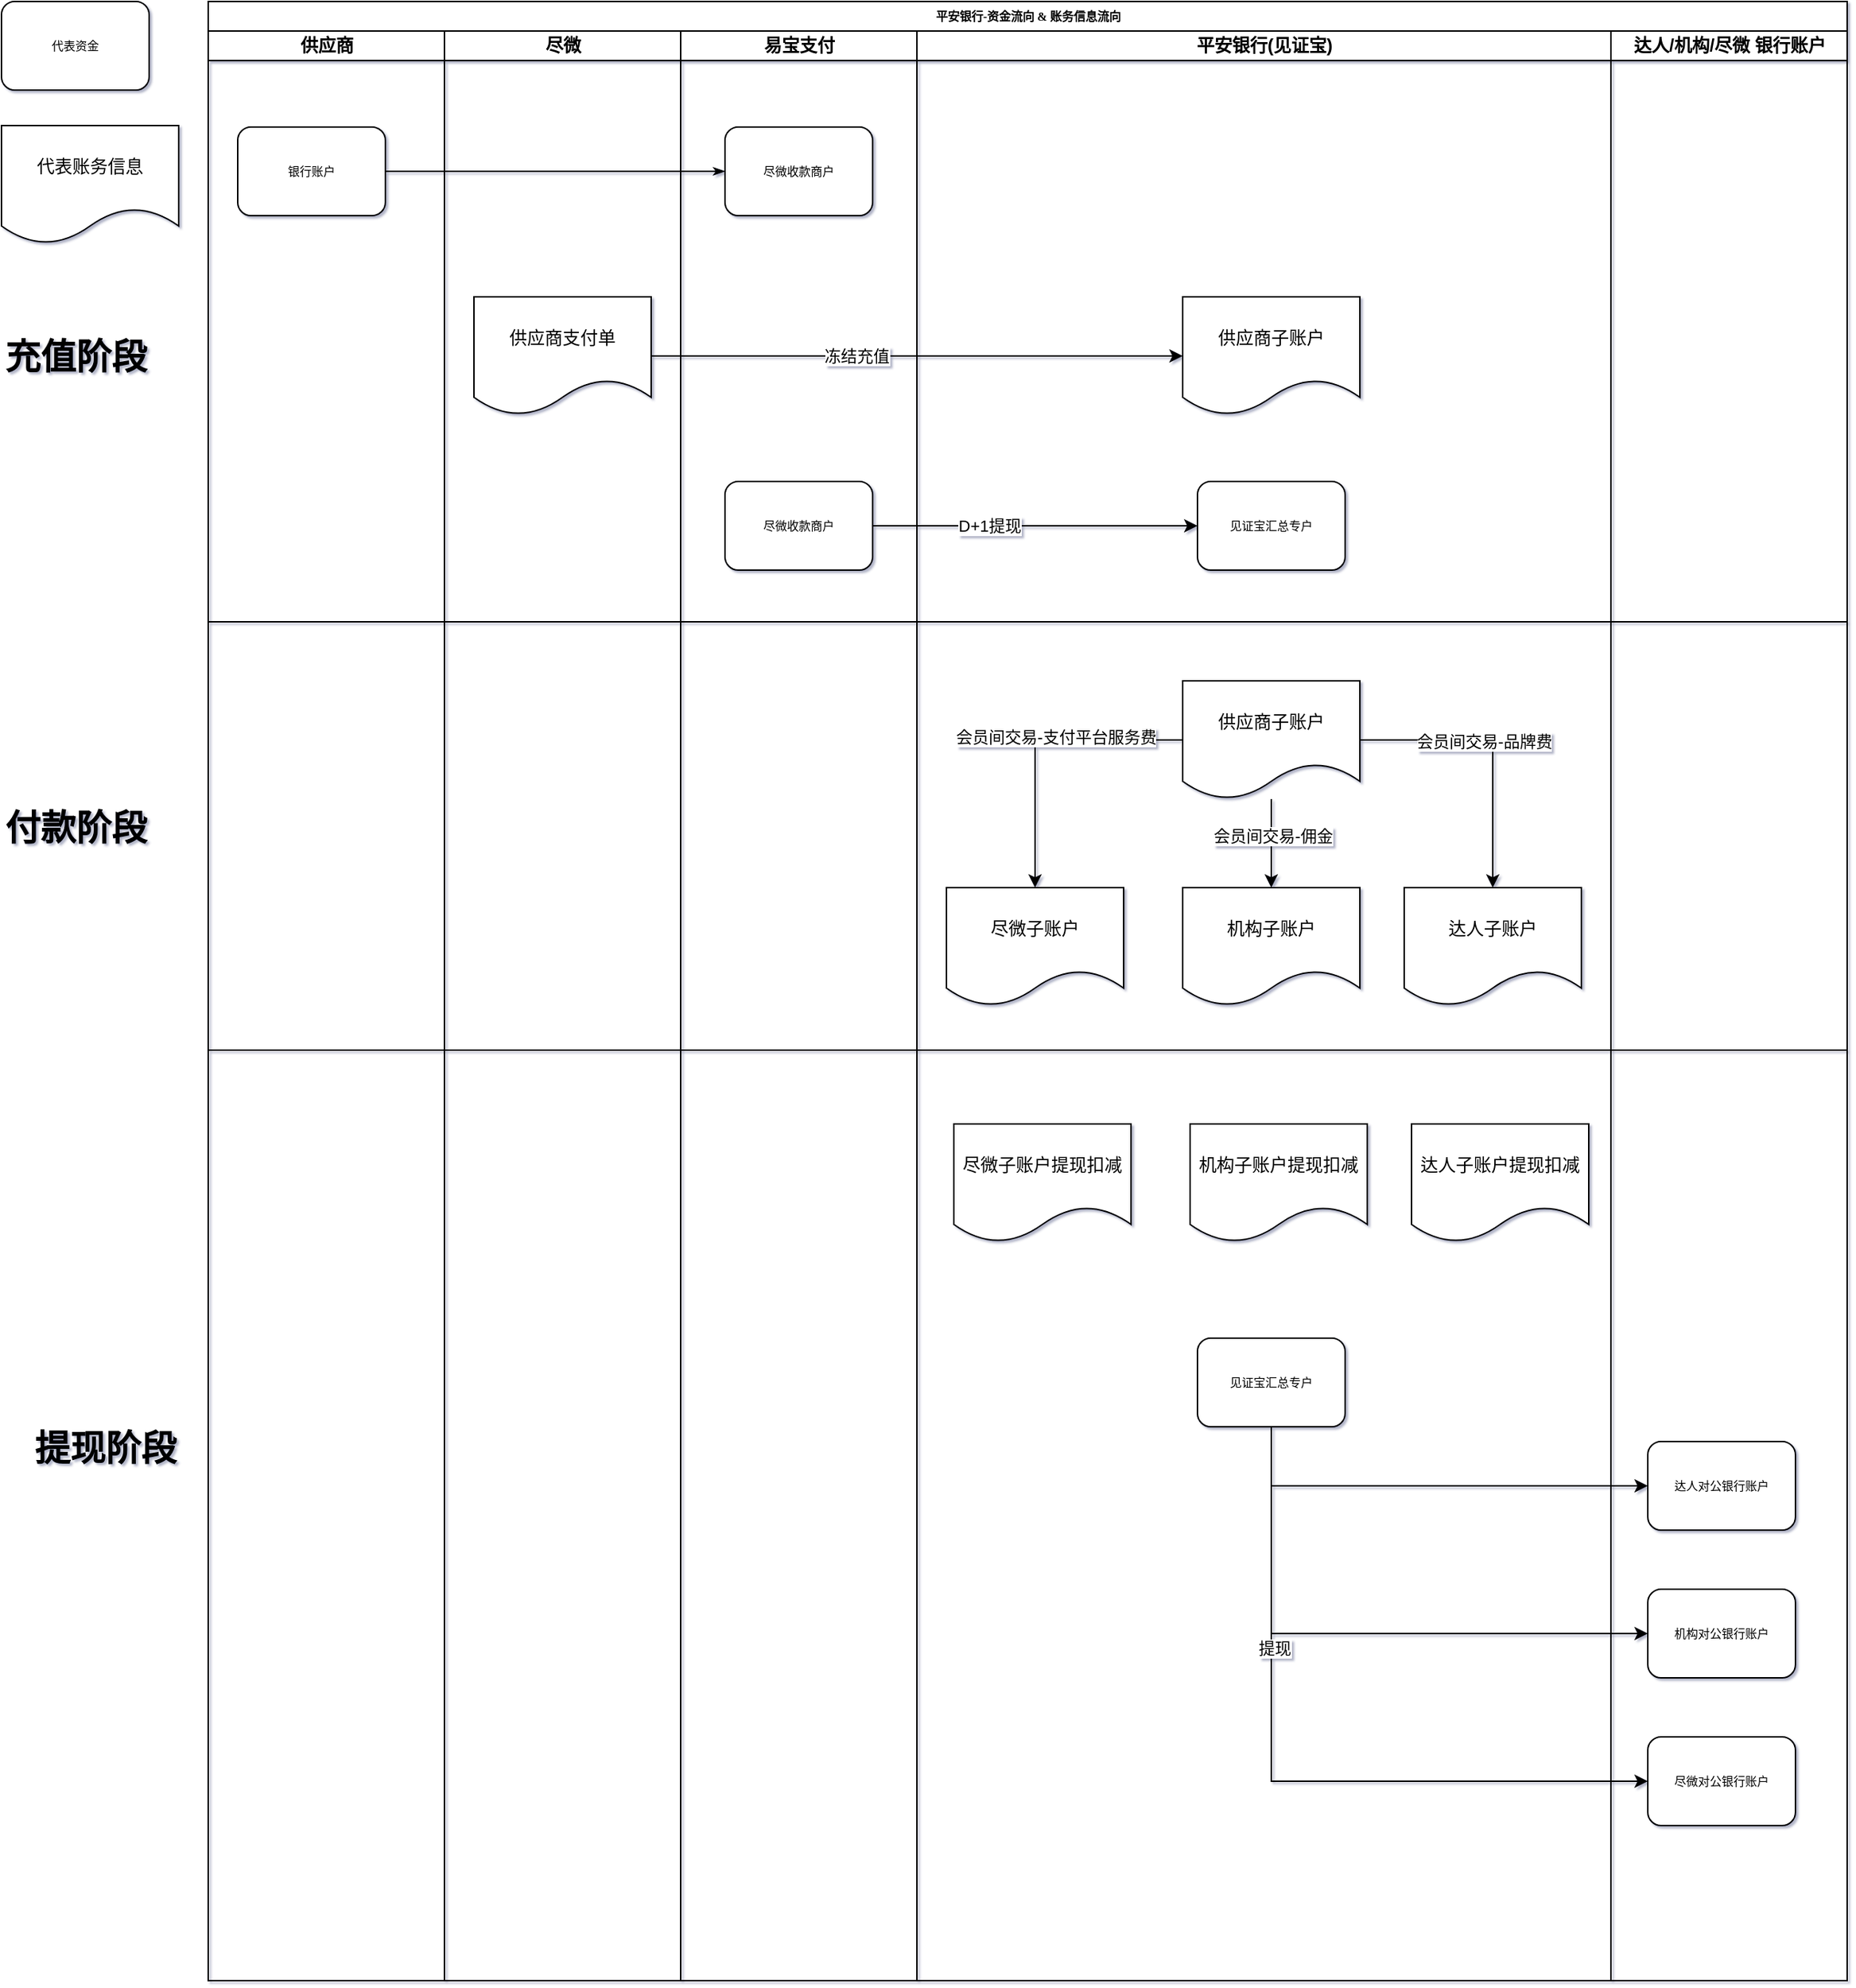 <mxfile version="15.9.6" type="github">
  <diagram name="Page-1" id="74e2e168-ea6b-b213-b513-2b3c1d86103e">
    <mxGraphModel dx="2526" dy="737" grid="0" gridSize="10" guides="1" tooltips="1" connect="1" arrows="1" fold="1" page="1" pageScale="1" pageWidth="1100" pageHeight="850" background="#FFFFFF" math="0" shadow="1">
      <root>
        <mxCell id="0" />
        <mxCell id="1" parent="0" />
        <mxCell id="77e6c97f196da883-1" value="平安银行-资金流向 &amp;amp; 账务信息流向" style="swimlane;html=1;childLayout=stackLayout;startSize=20;rounded=0;shadow=0;labelBackgroundColor=none;strokeWidth=1;fontFamily=Verdana;fontSize=8;align=center;" parent="1" vertex="1">
          <mxGeometry x="70" y="40" width="1110" height="1340" as="geometry" />
        </mxCell>
        <mxCell id="77e6c97f196da883-2" value="供应商" style="swimlane;html=1;startSize=20;" parent="77e6c97f196da883-1" vertex="1">
          <mxGeometry y="20" width="160" height="1320" as="geometry" />
        </mxCell>
        <mxCell id="77e6c97f196da883-8" value="银行账户" style="rounded=1;whiteSpace=wrap;html=1;shadow=0;labelBackgroundColor=none;strokeWidth=1;fontFamily=Verdana;fontSize=8;align=center;" parent="77e6c97f196da883-2" vertex="1">
          <mxGeometry x="20" y="65" width="100" height="60" as="geometry" />
        </mxCell>
        <mxCell id="sRZQtEzKt_-hk_8WQD4q-59" value="" style="endArrow=none;html=1;rounded=0;" parent="77e6c97f196da883-2" edge="1">
          <mxGeometry width="50" height="50" relative="1" as="geometry">
            <mxPoint y="690" as="sourcePoint" />
            <mxPoint x="1110" y="690" as="targetPoint" />
          </mxGeometry>
        </mxCell>
        <mxCell id="77e6c97f196da883-26" style="edgeStyle=orthogonalEdgeStyle;rounded=1;html=1;labelBackgroundColor=none;startArrow=none;startFill=0;startSize=5;endArrow=classicThin;endFill=1;endSize=5;jettySize=auto;orthogonalLoop=1;strokeWidth=1;fontFamily=Verdana;fontSize=8" parent="77e6c97f196da883-1" source="77e6c97f196da883-8" target="77e6c97f196da883-11" edge="1">
          <mxGeometry relative="1" as="geometry" />
        </mxCell>
        <mxCell id="77e6c97f196da883-3" value="尽微" style="swimlane;html=1;startSize=20;" parent="77e6c97f196da883-1" vertex="1">
          <mxGeometry x="160" y="20" width="160" height="1320" as="geometry" />
        </mxCell>
        <mxCell id="sRZQtEzKt_-hk_8WQD4q-1" value="供应商支付单" style="shape=document;whiteSpace=wrap;html=1;boundedLbl=1;" parent="77e6c97f196da883-3" vertex="1">
          <mxGeometry x="20" y="180" width="120" height="80" as="geometry" />
        </mxCell>
        <mxCell id="sRZQtEzKt_-hk_8WQD4q-57" value="" style="endArrow=none;html=1;rounded=0;" parent="77e6c97f196da883-3" edge="1">
          <mxGeometry width="50" height="50" relative="1" as="geometry">
            <mxPoint x="-160" y="400" as="sourcePoint" />
            <mxPoint x="950" y="400" as="targetPoint" />
          </mxGeometry>
        </mxCell>
        <mxCell id="77e6c97f196da883-4" value="易宝支付" style="swimlane;html=1;startSize=20;" parent="77e6c97f196da883-1" vertex="1">
          <mxGeometry x="320" y="20" width="160" height="1320" as="geometry" />
        </mxCell>
        <mxCell id="77e6c97f196da883-11" value="尽微收款商户" style="rounded=1;whiteSpace=wrap;html=1;shadow=0;labelBackgroundColor=none;strokeWidth=1;fontFamily=Verdana;fontSize=8;align=center;" parent="77e6c97f196da883-4" vertex="1">
          <mxGeometry x="30" y="65" width="100" height="60" as="geometry" />
        </mxCell>
        <mxCell id="sRZQtEzKt_-hk_8WQD4q-6" value="尽微收款商户" style="rounded=1;whiteSpace=wrap;html=1;shadow=0;labelBackgroundColor=none;strokeWidth=1;fontFamily=Verdana;fontSize=8;align=center;" parent="77e6c97f196da883-4" vertex="1">
          <mxGeometry x="30" y="305" width="100" height="60" as="geometry" />
        </mxCell>
        <mxCell id="77e6c97f196da883-5" value="平安银行(见证宝)" style="swimlane;html=1;startSize=20;" parent="77e6c97f196da883-1" vertex="1">
          <mxGeometry x="480" y="20" width="470" height="1320" as="geometry" />
        </mxCell>
        <mxCell id="sRZQtEzKt_-hk_8WQD4q-2" value="供应商子账户" style="shape=document;whiteSpace=wrap;html=1;boundedLbl=1;" parent="77e6c97f196da883-5" vertex="1">
          <mxGeometry x="180" y="180" width="120" height="80" as="geometry" />
        </mxCell>
        <mxCell id="sRZQtEzKt_-hk_8WQD4q-8" value="见证宝汇总专户" style="rounded=1;whiteSpace=wrap;html=1;shadow=0;labelBackgroundColor=none;strokeWidth=1;fontFamily=Verdana;fontSize=8;align=center;" parent="77e6c97f196da883-5" vertex="1">
          <mxGeometry x="190" y="305" width="100" height="60" as="geometry" />
        </mxCell>
        <mxCell id="sRZQtEzKt_-hk_8WQD4q-16" style="edgeStyle=orthogonalEdgeStyle;rounded=0;orthogonalLoop=1;jettySize=auto;html=1;entryX=0.5;entryY=0;entryDx=0;entryDy=0;" parent="77e6c97f196da883-5" source="sRZQtEzKt_-hk_8WQD4q-12" target="sRZQtEzKt_-hk_8WQD4q-13" edge="1">
          <mxGeometry relative="1" as="geometry" />
        </mxCell>
        <mxCell id="sRZQtEzKt_-hk_8WQD4q-19" value="会员间交易-支付平台服务费" style="edgeLabel;html=1;align=center;verticalAlign=middle;resizable=0;points=[];" parent="sRZQtEzKt_-hk_8WQD4q-16" vertex="1" connectable="0">
          <mxGeometry x="-0.14" y="-2" relative="1" as="geometry">
            <mxPoint as="offset" />
          </mxGeometry>
        </mxCell>
        <mxCell id="sRZQtEzKt_-hk_8WQD4q-17" style="edgeStyle=orthogonalEdgeStyle;rounded=0;orthogonalLoop=1;jettySize=auto;html=1;entryX=0.5;entryY=0;entryDx=0;entryDy=0;" parent="77e6c97f196da883-5" source="sRZQtEzKt_-hk_8WQD4q-12" target="sRZQtEzKt_-hk_8WQD4q-14" edge="1">
          <mxGeometry relative="1" as="geometry" />
        </mxCell>
        <mxCell id="sRZQtEzKt_-hk_8WQD4q-20" value="会员间交易-佣金" style="edgeLabel;html=1;align=center;verticalAlign=middle;resizable=0;points=[];" parent="sRZQtEzKt_-hk_8WQD4q-17" vertex="1" connectable="0">
          <mxGeometry x="-0.167" y="1" relative="1" as="geometry">
            <mxPoint as="offset" />
          </mxGeometry>
        </mxCell>
        <mxCell id="sRZQtEzKt_-hk_8WQD4q-18" style="edgeStyle=orthogonalEdgeStyle;rounded=0;orthogonalLoop=1;jettySize=auto;html=1;entryX=0.5;entryY=0;entryDx=0;entryDy=0;" parent="77e6c97f196da883-5" source="sRZQtEzKt_-hk_8WQD4q-12" target="sRZQtEzKt_-hk_8WQD4q-15" edge="1">
          <mxGeometry relative="1" as="geometry" />
        </mxCell>
        <mxCell id="sRZQtEzKt_-hk_8WQD4q-21" value="会员间交易-品牌费" style="edgeLabel;html=1;align=center;verticalAlign=middle;resizable=0;points=[];" parent="sRZQtEzKt_-hk_8WQD4q-18" vertex="1" connectable="0">
          <mxGeometry x="-0.116" y="-1" relative="1" as="geometry">
            <mxPoint as="offset" />
          </mxGeometry>
        </mxCell>
        <mxCell id="sRZQtEzKt_-hk_8WQD4q-12" value="供应商子账户" style="shape=document;whiteSpace=wrap;html=1;boundedLbl=1;" parent="77e6c97f196da883-5" vertex="1">
          <mxGeometry x="180" y="440" width="120" height="80" as="geometry" />
        </mxCell>
        <mxCell id="sRZQtEzKt_-hk_8WQD4q-13" value="尽微子账户" style="shape=document;whiteSpace=wrap;html=1;boundedLbl=1;" parent="77e6c97f196da883-5" vertex="1">
          <mxGeometry x="20" y="580" width="120" height="80" as="geometry" />
        </mxCell>
        <mxCell id="sRZQtEzKt_-hk_8WQD4q-14" value="机构子账户" style="shape=document;whiteSpace=wrap;html=1;boundedLbl=1;" parent="77e6c97f196da883-5" vertex="1">
          <mxGeometry x="180" y="580" width="120" height="80" as="geometry" />
        </mxCell>
        <mxCell id="sRZQtEzKt_-hk_8WQD4q-15" value="达人子账户" style="shape=document;whiteSpace=wrap;html=1;boundedLbl=1;" parent="77e6c97f196da883-5" vertex="1">
          <mxGeometry x="330" y="580" width="120" height="80" as="geometry" />
        </mxCell>
        <mxCell id="sRZQtEzKt_-hk_8WQD4q-35" value="见证宝汇总专户" style="rounded=1;whiteSpace=wrap;html=1;shadow=0;labelBackgroundColor=none;strokeWidth=1;fontFamily=Verdana;fontSize=8;align=center;" parent="77e6c97f196da883-5" vertex="1">
          <mxGeometry x="190" y="885" width="100" height="60" as="geometry" />
        </mxCell>
        <mxCell id="sRZQtEzKt_-hk_8WQD4q-49" value="尽微子账户提现扣减" style="shape=document;whiteSpace=wrap;html=1;boundedLbl=1;" parent="77e6c97f196da883-5" vertex="1">
          <mxGeometry x="25" y="740" width="120" height="80" as="geometry" />
        </mxCell>
        <mxCell id="sRZQtEzKt_-hk_8WQD4q-50" value="机构子账户提现扣减" style="shape=document;whiteSpace=wrap;html=1;boundedLbl=1;" parent="77e6c97f196da883-5" vertex="1">
          <mxGeometry x="185" y="740" width="120" height="80" as="geometry" />
        </mxCell>
        <mxCell id="sRZQtEzKt_-hk_8WQD4q-51" value="达人子账户提现扣减" style="shape=document;whiteSpace=wrap;html=1;boundedLbl=1;" parent="77e6c97f196da883-5" vertex="1">
          <mxGeometry x="335" y="740" width="120" height="80" as="geometry" />
        </mxCell>
        <mxCell id="sRZQtEzKt_-hk_8WQD4q-9" style="edgeStyle=orthogonalEdgeStyle;rounded=0;orthogonalLoop=1;jettySize=auto;html=1;entryX=0;entryY=0.5;entryDx=0;entryDy=0;" parent="77e6c97f196da883-1" source="sRZQtEzKt_-hk_8WQD4q-6" target="sRZQtEzKt_-hk_8WQD4q-8" edge="1">
          <mxGeometry relative="1" as="geometry" />
        </mxCell>
        <mxCell id="sRZQtEzKt_-hk_8WQD4q-10" value="D+1提现" style="edgeLabel;html=1;align=center;verticalAlign=middle;resizable=0;points=[];" parent="sRZQtEzKt_-hk_8WQD4q-9" vertex="1" connectable="0">
          <mxGeometry x="-0.286" relative="1" as="geometry">
            <mxPoint as="offset" />
          </mxGeometry>
        </mxCell>
        <mxCell id="77e6c97f196da883-6" value="达人/机构/尽微 银行账户" style="swimlane;html=1;startSize=20;" parent="77e6c97f196da883-1" vertex="1">
          <mxGeometry x="950" y="20" width="160" height="1320" as="geometry" />
        </mxCell>
        <mxCell id="sRZQtEzKt_-hk_8WQD4q-36" value="达人对公银行账户" style="rounded=1;whiteSpace=wrap;html=1;shadow=0;labelBackgroundColor=none;strokeWidth=1;fontFamily=Verdana;fontSize=8;align=center;" parent="77e6c97f196da883-6" vertex="1">
          <mxGeometry x="25" y="955" width="100" height="60" as="geometry" />
        </mxCell>
        <mxCell id="sRZQtEzKt_-hk_8WQD4q-37" value="机构对公银行账户" style="rounded=1;whiteSpace=wrap;html=1;shadow=0;labelBackgroundColor=none;strokeWidth=1;fontFamily=Verdana;fontSize=8;align=center;" parent="77e6c97f196da883-6" vertex="1">
          <mxGeometry x="25" y="1055" width="100" height="60" as="geometry" />
        </mxCell>
        <mxCell id="sRZQtEzKt_-hk_8WQD4q-38" value="尽微对公银行账户" style="rounded=1;whiteSpace=wrap;html=1;shadow=0;labelBackgroundColor=none;strokeWidth=1;fontFamily=Verdana;fontSize=8;align=center;" parent="77e6c97f196da883-6" vertex="1">
          <mxGeometry x="25" y="1155" width="100" height="60" as="geometry" />
        </mxCell>
        <mxCell id="sRZQtEzKt_-hk_8WQD4q-3" style="edgeStyle=orthogonalEdgeStyle;rounded=0;orthogonalLoop=1;jettySize=auto;html=1;" parent="77e6c97f196da883-1" source="sRZQtEzKt_-hk_8WQD4q-1" target="sRZQtEzKt_-hk_8WQD4q-2" edge="1">
          <mxGeometry relative="1" as="geometry" />
        </mxCell>
        <mxCell id="sRZQtEzKt_-hk_8WQD4q-4" value="冻结充值" style="edgeLabel;html=1;align=center;verticalAlign=middle;resizable=0;points=[];" parent="sRZQtEzKt_-hk_8WQD4q-3" vertex="1" connectable="0">
          <mxGeometry x="-0.229" relative="1" as="geometry">
            <mxPoint as="offset" />
          </mxGeometry>
        </mxCell>
        <mxCell id="sRZQtEzKt_-hk_8WQD4q-39" style="edgeStyle=orthogonalEdgeStyle;rounded=0;orthogonalLoop=1;jettySize=auto;html=1;entryX=0;entryY=0.5;entryDx=0;entryDy=0;exitX=0.5;exitY=1;exitDx=0;exitDy=0;" parent="77e6c97f196da883-1" source="sRZQtEzKt_-hk_8WQD4q-35" target="sRZQtEzKt_-hk_8WQD4q-36" edge="1">
          <mxGeometry relative="1" as="geometry" />
        </mxCell>
        <mxCell id="sRZQtEzKt_-hk_8WQD4q-40" style="edgeStyle=orthogonalEdgeStyle;rounded=0;orthogonalLoop=1;jettySize=auto;html=1;entryX=0;entryY=0.5;entryDx=0;entryDy=0;exitX=0.5;exitY=1;exitDx=0;exitDy=0;" parent="77e6c97f196da883-1" source="sRZQtEzKt_-hk_8WQD4q-35" target="sRZQtEzKt_-hk_8WQD4q-37" edge="1">
          <mxGeometry relative="1" as="geometry" />
        </mxCell>
        <mxCell id="sRZQtEzKt_-hk_8WQD4q-41" style="edgeStyle=orthogonalEdgeStyle;rounded=0;orthogonalLoop=1;jettySize=auto;html=1;entryX=0;entryY=0.5;entryDx=0;entryDy=0;exitX=0.5;exitY=1;exitDx=0;exitDy=0;" parent="77e6c97f196da883-1" source="sRZQtEzKt_-hk_8WQD4q-35" target="sRZQtEzKt_-hk_8WQD4q-38" edge="1">
          <mxGeometry relative="1" as="geometry" />
        </mxCell>
        <mxCell id="sRZQtEzKt_-hk_8WQD4q-42" value="提现" style="edgeLabel;html=1;align=center;verticalAlign=middle;resizable=0;points=[];" parent="sRZQtEzKt_-hk_8WQD4q-41" vertex="1" connectable="0">
          <mxGeometry x="-0.394" y="2" relative="1" as="geometry">
            <mxPoint as="offset" />
          </mxGeometry>
        </mxCell>
        <mxCell id="sRZQtEzKt_-hk_8WQD4q-60" value="充值阶段" style="text;strokeColor=none;fillColor=none;html=1;fontSize=24;fontStyle=1;verticalAlign=middle;align=center;" parent="1" vertex="1">
          <mxGeometry x="-70" y="261" width="100" height="40" as="geometry" />
        </mxCell>
        <mxCell id="sRZQtEzKt_-hk_8WQD4q-61" value="付款阶段" style="text;strokeColor=none;fillColor=none;html=1;fontSize=24;fontStyle=1;verticalAlign=middle;align=center;" parent="1" vertex="1">
          <mxGeometry x="-70" y="580" width="100" height="40" as="geometry" />
        </mxCell>
        <mxCell id="sRZQtEzKt_-hk_8WQD4q-62" value="提现阶段" style="text;strokeColor=none;fillColor=none;html=1;fontSize=24;fontStyle=1;verticalAlign=middle;align=center;" parent="1" vertex="1">
          <mxGeometry x="-50" y="1000" width="100" height="40" as="geometry" />
        </mxCell>
        <mxCell id="c--ynm-WmX_gCErY2zRD-1" value="代表资金" style="rounded=1;whiteSpace=wrap;html=1;shadow=0;labelBackgroundColor=none;strokeWidth=1;fontFamily=Verdana;fontSize=8;align=center;" vertex="1" parent="1">
          <mxGeometry x="-70" y="40" width="100" height="60" as="geometry" />
        </mxCell>
        <mxCell id="c--ynm-WmX_gCErY2zRD-2" value="代表账务信息" style="shape=document;whiteSpace=wrap;html=1;boundedLbl=1;" vertex="1" parent="1">
          <mxGeometry x="-70" y="124" width="120" height="80" as="geometry" />
        </mxCell>
      </root>
    </mxGraphModel>
  </diagram>
</mxfile>
